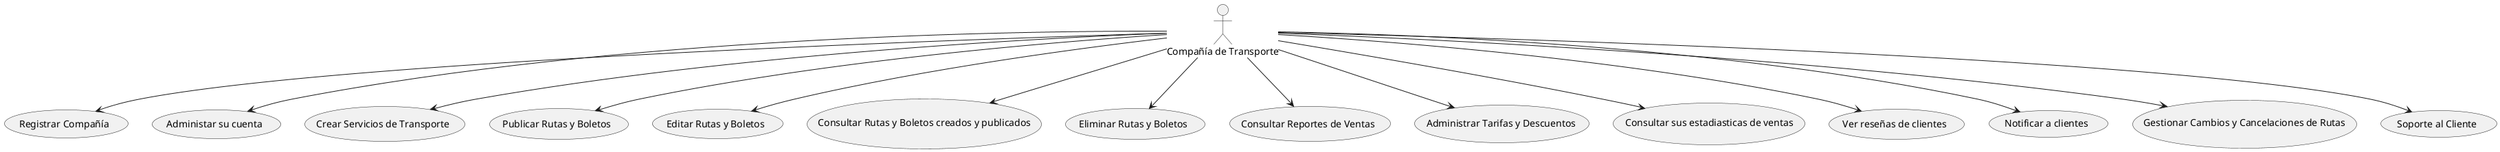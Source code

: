 @startuml c
actor "Compañía de Transporte" as Company

    usecase "Registrar Compañía" as UC1
    usecase "Administar su cuenta" as UC2
    usecase "Crear Servicios de Transporte" as UC3
    usecase "Publicar Rutas y Boletos" as UC4
    usecase "Editar Rutas y Boletos" as UC5
    usecase "Consultar Rutas y Boletos creados y publicados" as UC6
    usecase "Eliminar Rutas y Boletos" as UC7
    usecase "Consultar Reportes de Ventas" as UC8
    usecase "Administrar Tarifas y Descuentos" as UC9
    usecase "Consultar sus estadiasticas de ventas" as UC10
    usecase "Ver reseñas de clientes" as UC11
    usecase "Notificar a clientes" as UC12
    usecase "Gestionar Cambios y Cancelaciones de Rutas" as UC13
    usecase "Soporte al Cliente" as UC14



Company --> UC1
Company --> UC2 
Company --> UC3 
Company --> UC4 
Company --> UC5 
Company --> UC6
Company --> UC7 
Company --> UC8 
Company --> UC9
Company --> UC10
Company --> UC11
Company --> UC12
Company --> UC13
Company --> UC14


@enduml

